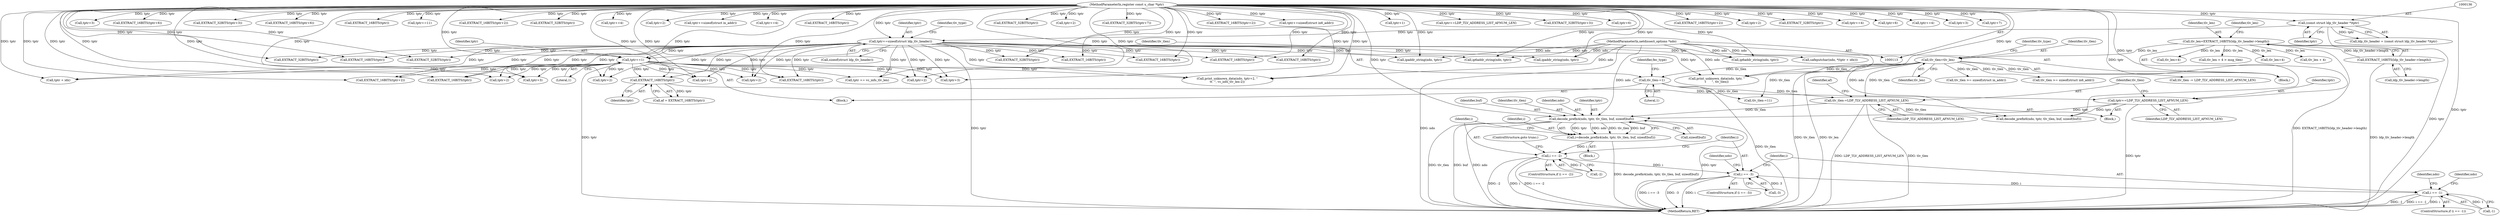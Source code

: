 digraph "0_tcpdump_aa5c6b710dfd8020d2c908d6b3bd41f1da719b3b_0@pointer" {
"1000447" [label="(Call,decode_prefix4(ndo, tptr, tlv_tlen, buf, sizeof(buf)))"];
"1000114" [label="(MethodParameterIn,netdissect_options *ndo)"];
"1000434" [label="(Call,tptr+=LDP_TLV_ADDRESS_LIST_AFNUM_LEN)"];
"1000432" [label="(Call,EXTRACT_16BITS(tptr))"];
"1000416" [label="(Call,tptr+=1)"];
"1000203" [label="(Call,tptr+=sizeof(struct ldp_tlv_header))"];
"1000135" [label="(Call,(const struct ldp_tlv_header *)tptr)"];
"1000115" [label="(MethodParameterIn,register const u_char *tptr)"];
"1000437" [label="(Call,tlv_tlen-=LDP_TLV_ADDRESS_LIST_AFNUM_LEN)"];
"1000419" [label="(Call,tlv_tlen-=1)"];
"1000160" [label="(Call,tlv_tlen=tlv_len)"];
"1000141" [label="(Call,tlv_len=EXTRACT_16BITS(ldp_tlv_header->length))"];
"1000143" [label="(Call,EXTRACT_16BITS(ldp_tlv_header->length))"];
"1000445" [label="(Call,i=decode_prefix4(ndo, tptr, tlv_tlen, buf, sizeof(buf)))"];
"1000455" [label="(Call,i == -2)"];
"1000461" [label="(Call,i == -3)"];
"1000471" [label="(Call,i == -1)"];
"1000467" [label="(Identifier,ndo)"];
"1000445" [label="(Call,i=decode_prefix4(ndo, tptr, tlv_tlen, buf, sizeof(buf)))"];
"1000462" [label="(Identifier,i)"];
"1000741" [label="(Call,tptr+3)"];
"1000273" [label="(Call,EXTRACT_32BITS(tptr))"];
"1000610" [label="(Call,tptr+3)"];
"1000137" [label="(Identifier,tptr)"];
"1000965" [label="(MethodReturn,RET)"];
"1000381" [label="(Call,EXTRACT_16BITS(tptr+6))"];
"1000117" [label="(Block,)"];
"1000141" [label="(Call,tlv_len=EXTRACT_16BITS(ldp_tlv_header->length))"];
"1000944" [label="(Call,tlv_len+4)"];
"1000219" [label="(Call,EXTRACT_16BITS(tptr))"];
"1000494" [label="(Call,decode_prefix6(ndo, tptr, tlv_tlen, buf, sizeof(buf)))"];
"1000609" [label="(Call,EXTRACT_32BITS(tptr+3))"];
"1000390" [label="(Call,EXTRACT_16BITS(tptr+6))"];
"1000460" [label="(ControlStructure,if (i == -3))"];
"1000724" [label="(Call,tptr+2)"];
"1000573" [label="(Call,EXTRACT_16BITS(tptr))"];
"1000461" [label="(Call,i == -3)"];
"1000635" [label="(Call,tptr+=11)"];
"1000690" [label="(Call,EXTRACT_16BITS(tptr+2))"];
"1000162" [label="(Identifier,tlv_len)"];
"1000753" [label="(Call,print_unknown_data(ndo, tptr+2, \"\n\t\t  \", vc_info_tlv_len-2))"];
"1000470" [label="(ControlStructure,if (i == -1))"];
"1000780" [label="(Call,EXTRACT_32BITS(tptr))"];
"1000233" [label="(Call,EXTRACT_16BITS(tptr+2))"];
"1000454" [label="(ControlStructure,if (i == -2))"];
"1000115" [label="(MethodParameterIn,register const u_char *tptr)"];
"1000463" [label="(Call,-3)"];
"1000818" [label="(Call,EXTRACT_32BITS(tptr))"];
"1000114" [label="(MethodParameterIn,netdissect_options *ndo)"];
"1000893" [label="(Call,tptr+=4)"];
"1000447" [label="(Call,decode_prefix4(ndo, tptr, tlv_tlen, buf, sizeof(buf)))"];
"1000209" [label="(Block,)"];
"1000234" [label="(Call,tptr+2)"];
"1000709" [label="(Call,safeputchar(ndo, *(tptr + idx)))"];
"1000456" [label="(Identifier,i)"];
"1000144" [label="(Call,ldp_tlv_header->length)"];
"1000325" [label="(Call,tptr+=sizeof(struct in_addr))"];
"1000755" [label="(Call,tptr+2)"];
"1000791" [label="(Call,tptr+=4)"];
"1000597" [label="(Call,EXTRACT_16BITS(tptr))"];
"1000766" [label="(Call,tptr += vc_info_tlv_len)"];
"1000473" [label="(Call,-1)"];
"1000446" [label="(Identifier,i)"];
"1000603" [label="(Call,EXTRACT_16BITS(tptr))"];
"1000371" [label="(Call,EXTRACT_16BITS(tptr))"];
"1000143" [label="(Call,EXTRACT_16BITS(ldp_tlv_header->length))"];
"1000205" [label="(Call,sizeof(struct ldp_tlv_header))"];
"1000837" [label="(Call,EXTRACT_16BITS(tptr))"];
"1000883" [label="(Call,EXTRACT_32BITS(tptr))"];
"1000712" [label="(Call,tptr + idx)"];
"1000432" [label="(Call,EXTRACT_16BITS(tptr))"];
"1000161" [label="(Identifier,tlv_tlen)"];
"1000142" [label="(Identifier,tlv_len)"];
"1000164" [label="(Identifier,tlv_type)"];
"1000457" [label="(Call,-2)"];
"1000160" [label="(Call,tlv_tlen=tlv_len)"];
"1000477" [label="(Identifier,ndo)"];
"1000452" [label="(Call,sizeof(buf))"];
"1000375" [label="(Call,tptr+2)"];
"1000917" [label="(Call,EXTRACT_16BITS(tptr))"];
"1000433" [label="(Identifier,tptr)"];
"1000423" [label="(Identifier,fec_type)"];
"1000451" [label="(Identifier,buf)"];
"1000149" [label="(Call,tlv_len + 4)"];
"1000438" [label="(Identifier,tlv_tlen)"];
"1000614" [label="(Call,EXTRACT_32BITS(tptr+7))"];
"1000731" [label="(Call,tptr+2)"];
"1000748" [label="(Call,tptr+3)"];
"1000789" [label="(Call,EXTRACT_32BITS(tptr))"];
"1000318" [label="(Call,ipaddr_string(ndo, tptr))"];
"1000436" [label="(Identifier,LDP_TLV_ADDRESS_LIST_AFNUM_LEN)"];
"1000444" [label="(Block,)"];
"1000482" [label="(Identifier,ndo)"];
"1000437" [label="(Call,tlv_tlen-=LDP_TLV_ADDRESS_LIST_AFNUM_LEN)"];
"1000224" [label="(Call,EXTRACT_16BITS(tptr+2))"];
"1000281" [label="(Call,EXTRACT_16BITS(tptr))"];
"1000629" [label="(Call,tlv_len+4)"];
"1000448" [label="(Identifier,ndo)"];
"1000249" [label="(Call,ipaddr_string(ndo, tptr))"];
"1000303" [label="(Call,tlv_tlen >= sizeof(struct in_addr))"];
"1000204" [label="(Identifier,tptr)"];
"1000449" [label="(Identifier,tptr)"];
"1000148" [label="(Call,tlv_len + 4 > msg_tlen)"];
"1000354" [label="(Call,tptr+=sizeof(struct in6_addr))"];
"1000133" [label="(Call,ldp_tlv_header = (const struct ldp_tlv_header *)tptr)"];
"1000567" [label="(Call,EXTRACT_16BITS(tptr))"];
"1000421" [label="(Literal,1)"];
"1000937" [label="(Call,print_unknown_data(ndo, tptr, \"\n\t      \", tlv_tlen))"];
"1000549" [label="(Call,tptr+2)"];
"1000655" [label="(Call,tptr+1)"];
"1000347" [label="(Call,ip6addr_string(ndo, tptr))"];
"1000283" [label="(Call,tptr+=LDP_TLV_ADDRESS_LIST_AFNUM_LEN)"];
"1000420" [label="(Identifier,tlv_tlen)"];
"1000417" [label="(Identifier,tptr)"];
"1000150" [label="(Identifier,tlv_len)"];
"1000208" [label="(Identifier,tlv_type)"];
"1000579" [label="(Call,EXTRACT_32BITS(tptr+3))"];
"1000439" [label="(Identifier,LDP_TLV_ADDRESS_LIST_AFNUM_LEN)"];
"1000382" [label="(Call,tptr+6)"];
"1000691" [label="(Call,tptr+2)"];
"1000374" [label="(Call,EXTRACT_16BITS(tptr+2))"];
"1000424" [label="(Block,)"];
"1000416" [label="(Call,tptr+=1)"];
"1000332" [label="(Call,tlv_tlen >= sizeof(struct in6_addr))"];
"1000225" [label="(Call,tptr+2)"];
"1000286" [label="(Call,tlv_tlen -= LDP_TLV_ADDRESS_LIST_AFNUM_LEN)"];
"1000471" [label="(Call,i == -1)"];
"1000898" [label="(Call,EXTRACT_32BITS(tptr))"];
"1000418" [label="(Literal,1)"];
"1000820" [label="(Call,tptr+=4)"];
"1000135" [label="(Call,(const struct ldp_tlv_header *)tptr)"];
"1000203" [label="(Call,tptr+=sizeof(struct ldp_tlv_header))"];
"1000391" [label="(Call,tptr+6)"];
"1000419" [label="(Call,tlv_tlen-=1)"];
"1000638" [label="(Call,tlv_tlen-=11)"];
"1000878" [label="(Call,tptr+=4)"];
"1000472" [label="(Identifier,i)"];
"1000580" [label="(Call,tptr+3)"];
"1000434" [label="(Call,tptr+=LDP_TLV_ADDRESS_LIST_AFNUM_LEN)"];
"1000450" [label="(Identifier,tlv_tlen)"];
"1000430" [label="(Call,af = EXTRACT_16BITS(tptr))"];
"1000261" [label="(Call,ip6addr_string(ndo, tptr))"];
"1000455" [label="(Call,i == -2)"];
"1000459" [label="(ControlStructure,goto trunc;)"];
"1000442" [label="(Identifier,af)"];
"1000615" [label="(Call,tptr+7)"];
"1000435" [label="(Identifier,tptr)"];
"1000447" -> "1000445"  [label="AST: "];
"1000447" -> "1000452"  [label="CFG: "];
"1000448" -> "1000447"  [label="AST: "];
"1000449" -> "1000447"  [label="AST: "];
"1000450" -> "1000447"  [label="AST: "];
"1000451" -> "1000447"  [label="AST: "];
"1000452" -> "1000447"  [label="AST: "];
"1000445" -> "1000447"  [label="CFG: "];
"1000447" -> "1000965"  [label="DDG: tlv_tlen"];
"1000447" -> "1000965"  [label="DDG: tptr"];
"1000447" -> "1000965"  [label="DDG: buf"];
"1000447" -> "1000965"  [label="DDG: ndo"];
"1000447" -> "1000445"  [label="DDG: tptr"];
"1000447" -> "1000445"  [label="DDG: ndo"];
"1000447" -> "1000445"  [label="DDG: tlv_tlen"];
"1000447" -> "1000445"  [label="DDG: buf"];
"1000114" -> "1000447"  [label="DDG: ndo"];
"1000434" -> "1000447"  [label="DDG: tptr"];
"1000115" -> "1000447"  [label="DDG: tptr"];
"1000437" -> "1000447"  [label="DDG: tlv_tlen"];
"1000114" -> "1000113"  [label="AST: "];
"1000114" -> "1000965"  [label="DDG: ndo"];
"1000114" -> "1000249"  [label="DDG: ndo"];
"1000114" -> "1000261"  [label="DDG: ndo"];
"1000114" -> "1000318"  [label="DDG: ndo"];
"1000114" -> "1000347"  [label="DDG: ndo"];
"1000114" -> "1000494"  [label="DDG: ndo"];
"1000114" -> "1000709"  [label="DDG: ndo"];
"1000114" -> "1000753"  [label="DDG: ndo"];
"1000114" -> "1000937"  [label="DDG: ndo"];
"1000434" -> "1000424"  [label="AST: "];
"1000434" -> "1000436"  [label="CFG: "];
"1000435" -> "1000434"  [label="AST: "];
"1000436" -> "1000434"  [label="AST: "];
"1000438" -> "1000434"  [label="CFG: "];
"1000434" -> "1000965"  [label="DDG: tptr"];
"1000432" -> "1000434"  [label="DDG: tptr"];
"1000115" -> "1000434"  [label="DDG: tptr"];
"1000434" -> "1000494"  [label="DDG: tptr"];
"1000432" -> "1000430"  [label="AST: "];
"1000432" -> "1000433"  [label="CFG: "];
"1000433" -> "1000432"  [label="AST: "];
"1000430" -> "1000432"  [label="CFG: "];
"1000432" -> "1000430"  [label="DDG: tptr"];
"1000416" -> "1000432"  [label="DDG: tptr"];
"1000203" -> "1000432"  [label="DDG: tptr"];
"1000115" -> "1000432"  [label="DDG: tptr"];
"1000416" -> "1000209"  [label="AST: "];
"1000416" -> "1000418"  [label="CFG: "];
"1000417" -> "1000416"  [label="AST: "];
"1000418" -> "1000416"  [label="AST: "];
"1000420" -> "1000416"  [label="CFG: "];
"1000416" -> "1000965"  [label="DDG: tptr"];
"1000203" -> "1000416"  [label="DDG: tptr"];
"1000115" -> "1000416"  [label="DDG: tptr"];
"1000416" -> "1000549"  [label="DDG: tptr"];
"1000416" -> "1000567"  [label="DDG: tptr"];
"1000416" -> "1000597"  [label="DDG: tptr"];
"1000416" -> "1000690"  [label="DDG: tptr"];
"1000416" -> "1000691"  [label="DDG: tptr"];
"1000416" -> "1000712"  [label="DDG: tptr"];
"1000416" -> "1000724"  [label="DDG: tptr"];
"1000416" -> "1000731"  [label="DDG: tptr"];
"1000416" -> "1000741"  [label="DDG: tptr"];
"1000416" -> "1000748"  [label="DDG: tptr"];
"1000416" -> "1000753"  [label="DDG: tptr"];
"1000416" -> "1000755"  [label="DDG: tptr"];
"1000416" -> "1000766"  [label="DDG: tptr"];
"1000203" -> "1000117"  [label="AST: "];
"1000203" -> "1000205"  [label="CFG: "];
"1000204" -> "1000203"  [label="AST: "];
"1000205" -> "1000203"  [label="AST: "];
"1000208" -> "1000203"  [label="CFG: "];
"1000203" -> "1000965"  [label="DDG: tptr"];
"1000135" -> "1000203"  [label="DDG: tptr"];
"1000115" -> "1000203"  [label="DDG: tptr"];
"1000203" -> "1000219"  [label="DDG: tptr"];
"1000203" -> "1000249"  [label="DDG: tptr"];
"1000203" -> "1000261"  [label="DDG: tptr"];
"1000203" -> "1000273"  [label="DDG: tptr"];
"1000203" -> "1000281"  [label="DDG: tptr"];
"1000203" -> "1000318"  [label="DDG: tptr"];
"1000203" -> "1000347"  [label="DDG: tptr"];
"1000203" -> "1000371"  [label="DDG: tptr"];
"1000203" -> "1000549"  [label="DDG: tptr"];
"1000203" -> "1000567"  [label="DDG: tptr"];
"1000203" -> "1000597"  [label="DDG: tptr"];
"1000203" -> "1000690"  [label="DDG: tptr"];
"1000203" -> "1000691"  [label="DDG: tptr"];
"1000203" -> "1000712"  [label="DDG: tptr"];
"1000203" -> "1000724"  [label="DDG: tptr"];
"1000203" -> "1000731"  [label="DDG: tptr"];
"1000203" -> "1000741"  [label="DDG: tptr"];
"1000203" -> "1000748"  [label="DDG: tptr"];
"1000203" -> "1000753"  [label="DDG: tptr"];
"1000203" -> "1000755"  [label="DDG: tptr"];
"1000203" -> "1000766"  [label="DDG: tptr"];
"1000203" -> "1000780"  [label="DDG: tptr"];
"1000203" -> "1000789"  [label="DDG: tptr"];
"1000203" -> "1000837"  [label="DDG: tptr"];
"1000203" -> "1000917"  [label="DDG: tptr"];
"1000203" -> "1000937"  [label="DDG: tptr"];
"1000135" -> "1000133"  [label="AST: "];
"1000135" -> "1000137"  [label="CFG: "];
"1000136" -> "1000135"  [label="AST: "];
"1000137" -> "1000135"  [label="AST: "];
"1000133" -> "1000135"  [label="CFG: "];
"1000135" -> "1000965"  [label="DDG: tptr"];
"1000135" -> "1000133"  [label="DDG: tptr"];
"1000115" -> "1000135"  [label="DDG: tptr"];
"1000115" -> "1000113"  [label="AST: "];
"1000115" -> "1000965"  [label="DDG: tptr"];
"1000115" -> "1000219"  [label="DDG: tptr"];
"1000115" -> "1000224"  [label="DDG: tptr"];
"1000115" -> "1000225"  [label="DDG: tptr"];
"1000115" -> "1000233"  [label="DDG: tptr"];
"1000115" -> "1000234"  [label="DDG: tptr"];
"1000115" -> "1000249"  [label="DDG: tptr"];
"1000115" -> "1000261"  [label="DDG: tptr"];
"1000115" -> "1000273"  [label="DDG: tptr"];
"1000115" -> "1000281"  [label="DDG: tptr"];
"1000115" -> "1000283"  [label="DDG: tptr"];
"1000115" -> "1000318"  [label="DDG: tptr"];
"1000115" -> "1000325"  [label="DDG: tptr"];
"1000115" -> "1000347"  [label="DDG: tptr"];
"1000115" -> "1000354"  [label="DDG: tptr"];
"1000115" -> "1000371"  [label="DDG: tptr"];
"1000115" -> "1000374"  [label="DDG: tptr"];
"1000115" -> "1000375"  [label="DDG: tptr"];
"1000115" -> "1000381"  [label="DDG: tptr"];
"1000115" -> "1000382"  [label="DDG: tptr"];
"1000115" -> "1000390"  [label="DDG: tptr"];
"1000115" -> "1000391"  [label="DDG: tptr"];
"1000115" -> "1000494"  [label="DDG: tptr"];
"1000115" -> "1000549"  [label="DDG: tptr"];
"1000115" -> "1000567"  [label="DDG: tptr"];
"1000115" -> "1000573"  [label="DDG: tptr"];
"1000115" -> "1000579"  [label="DDG: tptr"];
"1000115" -> "1000580"  [label="DDG: tptr"];
"1000115" -> "1000597"  [label="DDG: tptr"];
"1000115" -> "1000603"  [label="DDG: tptr"];
"1000115" -> "1000609"  [label="DDG: tptr"];
"1000115" -> "1000610"  [label="DDG: tptr"];
"1000115" -> "1000614"  [label="DDG: tptr"];
"1000115" -> "1000615"  [label="DDG: tptr"];
"1000115" -> "1000635"  [label="DDG: tptr"];
"1000115" -> "1000655"  [label="DDG: tptr"];
"1000115" -> "1000690"  [label="DDG: tptr"];
"1000115" -> "1000691"  [label="DDG: tptr"];
"1000115" -> "1000712"  [label="DDG: tptr"];
"1000115" -> "1000724"  [label="DDG: tptr"];
"1000115" -> "1000731"  [label="DDG: tptr"];
"1000115" -> "1000741"  [label="DDG: tptr"];
"1000115" -> "1000748"  [label="DDG: tptr"];
"1000115" -> "1000753"  [label="DDG: tptr"];
"1000115" -> "1000755"  [label="DDG: tptr"];
"1000115" -> "1000766"  [label="DDG: tptr"];
"1000115" -> "1000780"  [label="DDG: tptr"];
"1000115" -> "1000789"  [label="DDG: tptr"];
"1000115" -> "1000791"  [label="DDG: tptr"];
"1000115" -> "1000818"  [label="DDG: tptr"];
"1000115" -> "1000820"  [label="DDG: tptr"];
"1000115" -> "1000837"  [label="DDG: tptr"];
"1000115" -> "1000878"  [label="DDG: tptr"];
"1000115" -> "1000883"  [label="DDG: tptr"];
"1000115" -> "1000893"  [label="DDG: tptr"];
"1000115" -> "1000898"  [label="DDG: tptr"];
"1000115" -> "1000917"  [label="DDG: tptr"];
"1000115" -> "1000937"  [label="DDG: tptr"];
"1000437" -> "1000424"  [label="AST: "];
"1000437" -> "1000439"  [label="CFG: "];
"1000438" -> "1000437"  [label="AST: "];
"1000439" -> "1000437"  [label="AST: "];
"1000442" -> "1000437"  [label="CFG: "];
"1000437" -> "1000965"  [label="DDG: tlv_tlen"];
"1000437" -> "1000965"  [label="DDG: LDP_TLV_ADDRESS_LIST_AFNUM_LEN"];
"1000419" -> "1000437"  [label="DDG: tlv_tlen"];
"1000160" -> "1000437"  [label="DDG: tlv_tlen"];
"1000437" -> "1000494"  [label="DDG: tlv_tlen"];
"1000419" -> "1000209"  [label="AST: "];
"1000419" -> "1000421"  [label="CFG: "];
"1000420" -> "1000419"  [label="AST: "];
"1000421" -> "1000419"  [label="AST: "];
"1000423" -> "1000419"  [label="CFG: "];
"1000419" -> "1000965"  [label="DDG: tlv_tlen"];
"1000160" -> "1000419"  [label="DDG: tlv_tlen"];
"1000419" -> "1000638"  [label="DDG: tlv_tlen"];
"1000160" -> "1000117"  [label="AST: "];
"1000160" -> "1000162"  [label="CFG: "];
"1000161" -> "1000160"  [label="AST: "];
"1000162" -> "1000160"  [label="AST: "];
"1000164" -> "1000160"  [label="CFG: "];
"1000160" -> "1000965"  [label="DDG: tlv_len"];
"1000160" -> "1000965"  [label="DDG: tlv_tlen"];
"1000141" -> "1000160"  [label="DDG: tlv_len"];
"1000160" -> "1000286"  [label="DDG: tlv_tlen"];
"1000160" -> "1000303"  [label="DDG: tlv_tlen"];
"1000160" -> "1000332"  [label="DDG: tlv_tlen"];
"1000160" -> "1000638"  [label="DDG: tlv_tlen"];
"1000160" -> "1000937"  [label="DDG: tlv_tlen"];
"1000141" -> "1000117"  [label="AST: "];
"1000141" -> "1000143"  [label="CFG: "];
"1000142" -> "1000141"  [label="AST: "];
"1000143" -> "1000141"  [label="AST: "];
"1000150" -> "1000141"  [label="CFG: "];
"1000141" -> "1000965"  [label="DDG: EXTRACT_16BITS(ldp_tlv_header->length)"];
"1000143" -> "1000141"  [label="DDG: ldp_tlv_header->length"];
"1000141" -> "1000148"  [label="DDG: tlv_len"];
"1000141" -> "1000149"  [label="DDG: tlv_len"];
"1000141" -> "1000629"  [label="DDG: tlv_len"];
"1000141" -> "1000944"  [label="DDG: tlv_len"];
"1000143" -> "1000144"  [label="CFG: "];
"1000144" -> "1000143"  [label="AST: "];
"1000143" -> "1000965"  [label="DDG: ldp_tlv_header->length"];
"1000445" -> "1000444"  [label="AST: "];
"1000446" -> "1000445"  [label="AST: "];
"1000456" -> "1000445"  [label="CFG: "];
"1000445" -> "1000965"  [label="DDG: decode_prefix4(ndo, tptr, tlv_tlen, buf, sizeof(buf))"];
"1000445" -> "1000455"  [label="DDG: i"];
"1000455" -> "1000454"  [label="AST: "];
"1000455" -> "1000457"  [label="CFG: "];
"1000456" -> "1000455"  [label="AST: "];
"1000457" -> "1000455"  [label="AST: "];
"1000459" -> "1000455"  [label="CFG: "];
"1000462" -> "1000455"  [label="CFG: "];
"1000455" -> "1000965"  [label="DDG: i == -2"];
"1000455" -> "1000965"  [label="DDG: -2"];
"1000455" -> "1000965"  [label="DDG: i"];
"1000457" -> "1000455"  [label="DDG: 2"];
"1000455" -> "1000461"  [label="DDG: i"];
"1000461" -> "1000460"  [label="AST: "];
"1000461" -> "1000463"  [label="CFG: "];
"1000462" -> "1000461"  [label="AST: "];
"1000463" -> "1000461"  [label="AST: "];
"1000467" -> "1000461"  [label="CFG: "];
"1000472" -> "1000461"  [label="CFG: "];
"1000461" -> "1000965"  [label="DDG: i == -3"];
"1000461" -> "1000965"  [label="DDG: -3"];
"1000461" -> "1000965"  [label="DDG: i"];
"1000463" -> "1000461"  [label="DDG: 3"];
"1000461" -> "1000471"  [label="DDG: i"];
"1000471" -> "1000470"  [label="AST: "];
"1000471" -> "1000473"  [label="CFG: "];
"1000472" -> "1000471"  [label="AST: "];
"1000473" -> "1000471"  [label="AST: "];
"1000477" -> "1000471"  [label="CFG: "];
"1000482" -> "1000471"  [label="CFG: "];
"1000471" -> "1000965"  [label="DDG: i"];
"1000471" -> "1000965"  [label="DDG: -1"];
"1000471" -> "1000965"  [label="DDG: i == -1"];
"1000473" -> "1000471"  [label="DDG: 1"];
}
